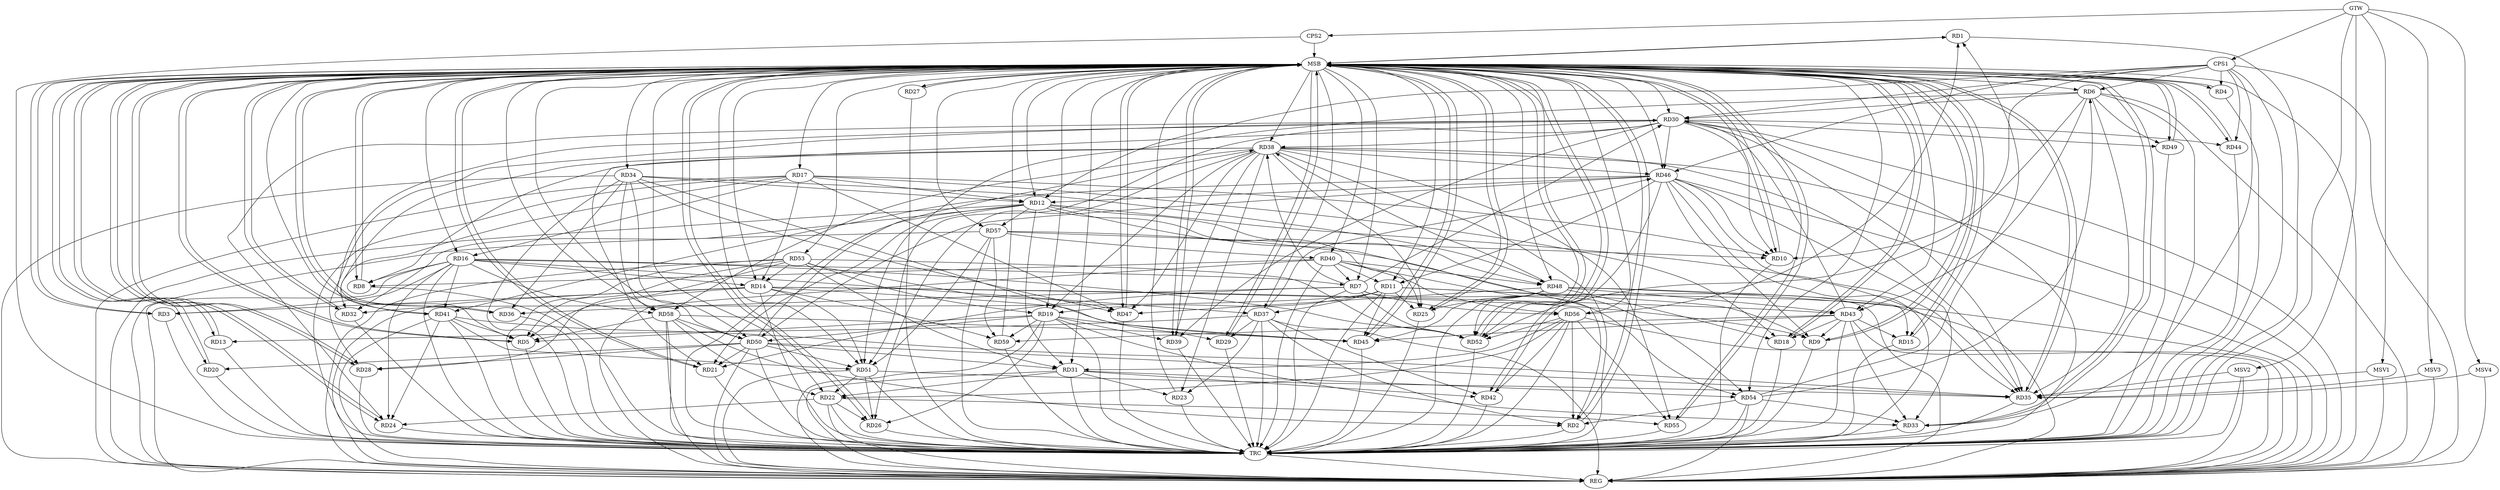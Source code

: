 strict digraph G {
  RD1 [ label="RD1" ];
  RD2 [ label="RD2" ];
  RD3 [ label="RD3" ];
  RD4 [ label="RD4" ];
  RD5 [ label="RD5" ];
  RD6 [ label="RD6" ];
  RD7 [ label="RD7" ];
  RD8 [ label="RD8" ];
  RD9 [ label="RD9" ];
  RD10 [ label="RD10" ];
  RD11 [ label="RD11" ];
  RD12 [ label="RD12" ];
  RD13 [ label="RD13" ];
  RD14 [ label="RD14" ];
  RD15 [ label="RD15" ];
  RD16 [ label="RD16" ];
  RD17 [ label="RD17" ];
  RD18 [ label="RD18" ];
  RD19 [ label="RD19" ];
  RD20 [ label="RD20" ];
  RD21 [ label="RD21" ];
  RD22 [ label="RD22" ];
  RD23 [ label="RD23" ];
  RD24 [ label="RD24" ];
  RD25 [ label="RD25" ];
  RD26 [ label="RD26" ];
  RD27 [ label="RD27" ];
  RD28 [ label="RD28" ];
  RD29 [ label="RD29" ];
  RD30 [ label="RD30" ];
  RD31 [ label="RD31" ];
  RD32 [ label="RD32" ];
  RD33 [ label="RD33" ];
  RD34 [ label="RD34" ];
  RD35 [ label="RD35" ];
  RD36 [ label="RD36" ];
  RD37 [ label="RD37" ];
  RD38 [ label="RD38" ];
  RD39 [ label="RD39" ];
  RD40 [ label="RD40" ];
  RD41 [ label="RD41" ];
  RD42 [ label="RD42" ];
  RD43 [ label="RD43" ];
  RD44 [ label="RD44" ];
  RD45 [ label="RD45" ];
  RD46 [ label="RD46" ];
  RD47 [ label="RD47" ];
  RD48 [ label="RD48" ];
  RD49 [ label="RD49" ];
  RD50 [ label="RD50" ];
  RD51 [ label="RD51" ];
  RD52 [ label="RD52" ];
  RD53 [ label="RD53" ];
  RD54 [ label="RD54" ];
  RD55 [ label="RD55" ];
  RD56 [ label="RD56" ];
  RD57 [ label="RD57" ];
  RD58 [ label="RD58" ];
  RD59 [ label="RD59" ];
  CPS1 [ label="CPS1" ];
  CPS2 [ label="CPS2" ];
  GTW [ label="GTW" ];
  REG [ label="REG" ];
  MSB [ label="MSB" ];
  TRC [ label="TRC" ];
  MSV1 [ label="MSV1" ];
  MSV2 [ label="MSV2" ];
  MSV3 [ label="MSV3" ];
  MSV4 [ label="MSV4" ];
  RD54 -> RD1;
  RD56 -> RD1;
  RD12 -> RD2;
  RD37 -> RD2;
  RD54 -> RD2;
  RD56 -> RD2;
  RD58 -> RD2;
  RD14 -> RD3;
  RD16 -> RD3;
  RD14 -> RD5;
  RD19 -> RD5;
  RD38 -> RD5;
  RD41 -> RD5;
  RD53 -> RD5;
  RD58 -> RD5;
  RD6 -> RD30;
  RD6 -> RD35;
  RD6 -> RD43;
  RD6 -> RD49;
  RD6 -> RD51;
  RD6 -> RD52;
  RD54 -> RD6;
  RD16 -> RD7;
  RD7 -> RD21;
  RD7 -> RD30;
  RD7 -> RD36;
  RD7 -> RD38;
  RD40 -> RD7;
  RD7 -> RD52;
  RD7 -> RD56;
  RD16 -> RD8;
  RD38 -> RD8;
  RD40 -> RD8;
  RD11 -> RD9;
  RD14 -> RD9;
  RD43 -> RD9;
  RD46 -> RD9;
  RD17 -> RD10;
  RD30 -> RD10;
  RD46 -> RD10;
  RD57 -> RD10;
  RD11 -> RD19;
  RD11 -> RD25;
  RD11 -> RD32;
  RD11 -> RD37;
  RD40 -> RD11;
  RD11 -> RD45;
  RD46 -> RD11;
  RD17 -> RD12;
  RD12 -> RD21;
  RD12 -> RD25;
  RD12 -> RD31;
  RD12 -> RD32;
  RD34 -> RD12;
  RD12 -> RD35;
  RD46 -> RD12;
  RD12 -> RD48;
  RD12 -> RD57;
  RD37 -> RD13;
  RD16 -> RD14;
  RD17 -> RD14;
  RD14 -> RD43;
  RD14 -> RD45;
  RD14 -> RD51;
  RD53 -> RD14;
  RD14 -> RD59;
  RD43 -> RD15;
  RD48 -> RD15;
  RD17 -> RD16;
  RD16 -> RD24;
  RD16 -> RD37;
  RD16 -> RD41;
  RD16 -> RD52;
  RD16 -> RD58;
  RD17 -> RD18;
  RD17 -> RD32;
  RD17 -> RD47;
  RD43 -> RD18;
  RD48 -> RD18;
  RD19 -> RD26;
  RD19 -> RD33;
  RD38 -> RD19;
  RD19 -> RD39;
  RD19 -> RD45;
  RD19 -> RD50;
  RD53 -> RD19;
  RD19 -> RD59;
  RD50 -> RD20;
  RD30 -> RD21;
  RD50 -> RD21;
  RD22 -> RD24;
  RD22 -> RD26;
  RD31 -> RD22;
  RD51 -> RD22;
  RD22 -> RD55;
  RD56 -> RD22;
  RD58 -> RD22;
  RD31 -> RD23;
  RD37 -> RD23;
  RD38 -> RD23;
  RD30 -> RD24;
  RD41 -> RD24;
  RD38 -> RD25;
  RD48 -> RD25;
  RD38 -> RD26;
  RD51 -> RD26;
  RD30 -> RD28;
  RD50 -> RD28;
  RD53 -> RD28;
  RD34 -> RD29;
  RD37 -> RD29;
  RD30 -> RD35;
  RD30 -> RD38;
  RD30 -> RD39;
  RD41 -> RD30;
  RD43 -> RD30;
  RD30 -> RD44;
  RD30 -> RD46;
  RD30 -> RD49;
  RD30 -> RD51;
  RD31 -> RD42;
  RD50 -> RD31;
  RD53 -> RD31;
  RD31 -> RD54;
  RD56 -> RD31;
  RD43 -> RD33;
  RD46 -> RD33;
  RD54 -> RD33;
  RD34 -> RD36;
  RD34 -> RD47;
  RD34 -> RD48;
  RD34 -> RD50;
  RD34 -> RD58;
  RD38 -> RD35;
  RD41 -> RD35;
  RD46 -> RD35;
  RD50 -> RD35;
  RD51 -> RD35;
  RD37 -> RD42;
  RD37 -> RD46;
  RD38 -> RD39;
  RD38 -> RD46;
  RD38 -> RD47;
  RD48 -> RD38;
  RD50 -> RD38;
  RD38 -> RD55;
  RD38 -> RD58;
  RD40 -> RD48;
  RD40 -> RD54;
  RD40 -> RD56;
  RD57 -> RD40;
  RD46 -> RD41;
  RD41 -> RD51;
  RD56 -> RD42;
  RD43 -> RD45;
  RD48 -> RD43;
  RD43 -> RD59;
  RD48 -> RD45;
  RD58 -> RD45;
  RD46 -> RD50;
  RD46 -> RD52;
  RD48 -> RD47;
  RD53 -> RD47;
  RD48 -> RD52;
  RD50 -> RD51;
  RD58 -> RD50;
  RD57 -> RD51;
  RD53 -> RD52;
  RD56 -> RD52;
  RD57 -> RD54;
  RD56 -> RD55;
  RD57 -> RD59;
  CPS1 -> RD10;
  CPS1 -> RD33;
  CPS1 -> RD4;
  CPS1 -> RD6;
  CPS1 -> RD44;
  CPS1 -> RD30;
  CPS1 -> RD46;
  CPS1 -> RD12;
  GTW -> CPS1;
  GTW -> CPS2;
  RD6 -> REG;
  RD7 -> REG;
  RD11 -> REG;
  RD12 -> REG;
  RD14 -> REG;
  RD16 -> REG;
  RD17 -> REG;
  RD19 -> REG;
  RD22 -> REG;
  RD30 -> REG;
  RD31 -> REG;
  RD34 -> REG;
  RD37 -> REG;
  RD38 -> REG;
  RD40 -> REG;
  RD41 -> REG;
  RD43 -> REG;
  RD46 -> REG;
  RD48 -> REG;
  RD50 -> REG;
  RD51 -> REG;
  RD53 -> REG;
  RD54 -> REG;
  RD56 -> REG;
  RD57 -> REG;
  RD58 -> REG;
  CPS1 -> REG;
  RD1 -> MSB;
  MSB -> RD7;
  MSB -> RD11;
  MSB -> RD46;
  MSB -> RD53;
  MSB -> REG;
  RD2 -> MSB;
  MSB -> RD14;
  MSB -> RD26;
  MSB -> RD27;
  RD3 -> MSB;
  MSB -> RD19;
  MSB -> RD24;
  MSB -> RD38;
  MSB -> RD49;
  RD4 -> MSB;
  MSB -> RD3;
  MSB -> RD8;
  MSB -> RD31;
  MSB -> RD42;
  RD5 -> MSB;
  MSB -> RD6;
  MSB -> RD16;
  MSB -> RD41;
  MSB -> RD43;
  MSB -> RD44;
  MSB -> RD50;
  RD8 -> MSB;
  MSB -> RD9;
  MSB -> RD29;
  RD9 -> MSB;
  MSB -> RD35;
  MSB -> RD36;
  MSB -> RD40;
  MSB -> RD45;
  MSB -> RD52;
  MSB -> RD57;
  RD10 -> MSB;
  MSB -> RD1;
  MSB -> RD54;
  RD13 -> MSB;
  MSB -> RD5;
  MSB -> RD48;
  MSB -> RD56;
  RD15 -> MSB;
  MSB -> RD4;
  MSB -> RD20;
  MSB -> RD21;
  MSB -> RD33;
  MSB -> RD55;
  RD18 -> MSB;
  MSB -> RD17;
  MSB -> RD39;
  RD20 -> MSB;
  MSB -> RD30;
  MSB -> RD37;
  RD21 -> MSB;
  MSB -> RD10;
  RD23 -> MSB;
  MSB -> RD18;
  MSB -> RD34;
  MSB -> RD51;
  RD24 -> MSB;
  RD25 -> MSB;
  RD26 -> MSB;
  MSB -> RD15;
  MSB -> RD32;
  RD27 -> MSB;
  RD28 -> MSB;
  MSB -> RD25;
  MSB -> RD47;
  RD29 -> MSB;
  MSB -> RD13;
  RD32 -> MSB;
  MSB -> RD28;
  RD33 -> MSB;
  MSB -> RD2;
  MSB -> RD12;
  MSB -> RD58;
  RD35 -> MSB;
  RD36 -> MSB;
  RD39 -> MSB;
  RD42 -> MSB;
  RD44 -> MSB;
  RD45 -> MSB;
  RD47 -> MSB;
  RD49 -> MSB;
  RD52 -> MSB;
  MSB -> RD22;
  RD55 -> MSB;
  RD59 -> MSB;
  CPS2 -> MSB;
  RD1 -> TRC;
  RD2 -> TRC;
  RD3 -> TRC;
  RD4 -> TRC;
  RD5 -> TRC;
  RD6 -> TRC;
  RD7 -> TRC;
  RD8 -> TRC;
  RD9 -> TRC;
  RD10 -> TRC;
  RD11 -> TRC;
  RD12 -> TRC;
  RD13 -> TRC;
  RD14 -> TRC;
  RD15 -> TRC;
  RD16 -> TRC;
  RD17 -> TRC;
  RD18 -> TRC;
  RD19 -> TRC;
  RD20 -> TRC;
  RD21 -> TRC;
  RD22 -> TRC;
  RD23 -> TRC;
  RD24 -> TRC;
  RD25 -> TRC;
  RD26 -> TRC;
  RD27 -> TRC;
  RD28 -> TRC;
  RD29 -> TRC;
  RD30 -> TRC;
  RD31 -> TRC;
  RD32 -> TRC;
  RD33 -> TRC;
  RD34 -> TRC;
  RD35 -> TRC;
  RD36 -> TRC;
  RD37 -> TRC;
  RD38 -> TRC;
  RD39 -> TRC;
  RD40 -> TRC;
  RD41 -> TRC;
  RD42 -> TRC;
  RD43 -> TRC;
  RD44 -> TRC;
  RD45 -> TRC;
  RD46 -> TRC;
  RD47 -> TRC;
  RD48 -> TRC;
  RD49 -> TRC;
  RD50 -> TRC;
  RD51 -> TRC;
  RD52 -> TRC;
  RD53 -> TRC;
  RD54 -> TRC;
  RD55 -> TRC;
  RD56 -> TRC;
  RD57 -> TRC;
  RD58 -> TRC;
  RD59 -> TRC;
  CPS1 -> TRC;
  CPS2 -> TRC;
  GTW -> TRC;
  TRC -> REG;
  MSV1 -> RD35;
  MSV2 -> RD35;
  MSV3 -> RD35;
  MSV4 -> RD35;
  GTW -> MSV1;
  MSV1 -> REG;
  GTW -> MSV2;
  MSV2 -> REG;
  MSV2 -> TRC;
  GTW -> MSV3;
  MSV3 -> REG;
  GTW -> MSV4;
  MSV4 -> REG;
}
